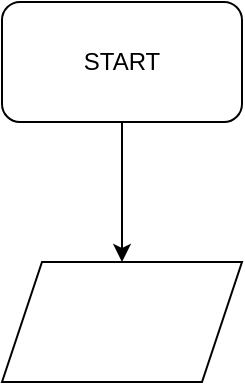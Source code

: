<mxfile version="13.10.9" type="device" pages="2"><diagram id="F9Ql-Q4UU0TXS-icRdh1" name="Page-1"><mxGraphModel dx="862" dy="460" grid="1" gridSize="10" guides="1" tooltips="1" connect="1" arrows="1" fold="1" page="1" pageScale="1" pageWidth="827" pageHeight="1169" math="0" shadow="0"><root><mxCell id="0"/><mxCell id="1" parent="0"/><mxCell id="OLp1UkRceRquNWIt1Etj-1" value="START" style="rounded=1;whiteSpace=wrap;html=1;" vertex="1" parent="1"><mxGeometry x="340" y="20" width="120" height="60" as="geometry"/></mxCell><mxCell id="OLp1UkRceRquNWIt1Etj-2" value="" style="endArrow=classic;html=1;exitX=0.5;exitY=1;exitDx=0;exitDy=0;" edge="1" parent="1" source="OLp1UkRceRquNWIt1Etj-1"><mxGeometry width="50" height="50" relative="1" as="geometry"><mxPoint x="389" y="180" as="sourcePoint"/><mxPoint x="400" y="150" as="targetPoint"/></mxGeometry></mxCell><mxCell id="2vNpqcJyFFdkHACazyhC-6" value="" style="shape=parallelogram;perimeter=parallelogramPerimeter;whiteSpace=wrap;html=1;fixedSize=1;" vertex="1" parent="1"><mxGeometry x="340" y="150" width="120" height="60" as="geometry"/></mxCell></root></mxGraphModel></diagram><diagram id="Fs0tamGa0LZuVxOEdYOJ" name="Page-2"><mxGraphModel dx="862" dy="460" grid="1" gridSize="10" guides="1" tooltips="1" connect="1" arrows="1" fold="1" page="1" pageScale="1" pageWidth="827" pageHeight="1169" math="0" shadow="0"><root><mxCell id="Jp52EagtPhfp6yVl2c71-0"/><mxCell id="Jp52EagtPhfp6yVl2c71-1" parent="Jp52EagtPhfp6yVl2c71-0"/></root></mxGraphModel></diagram></mxfile>